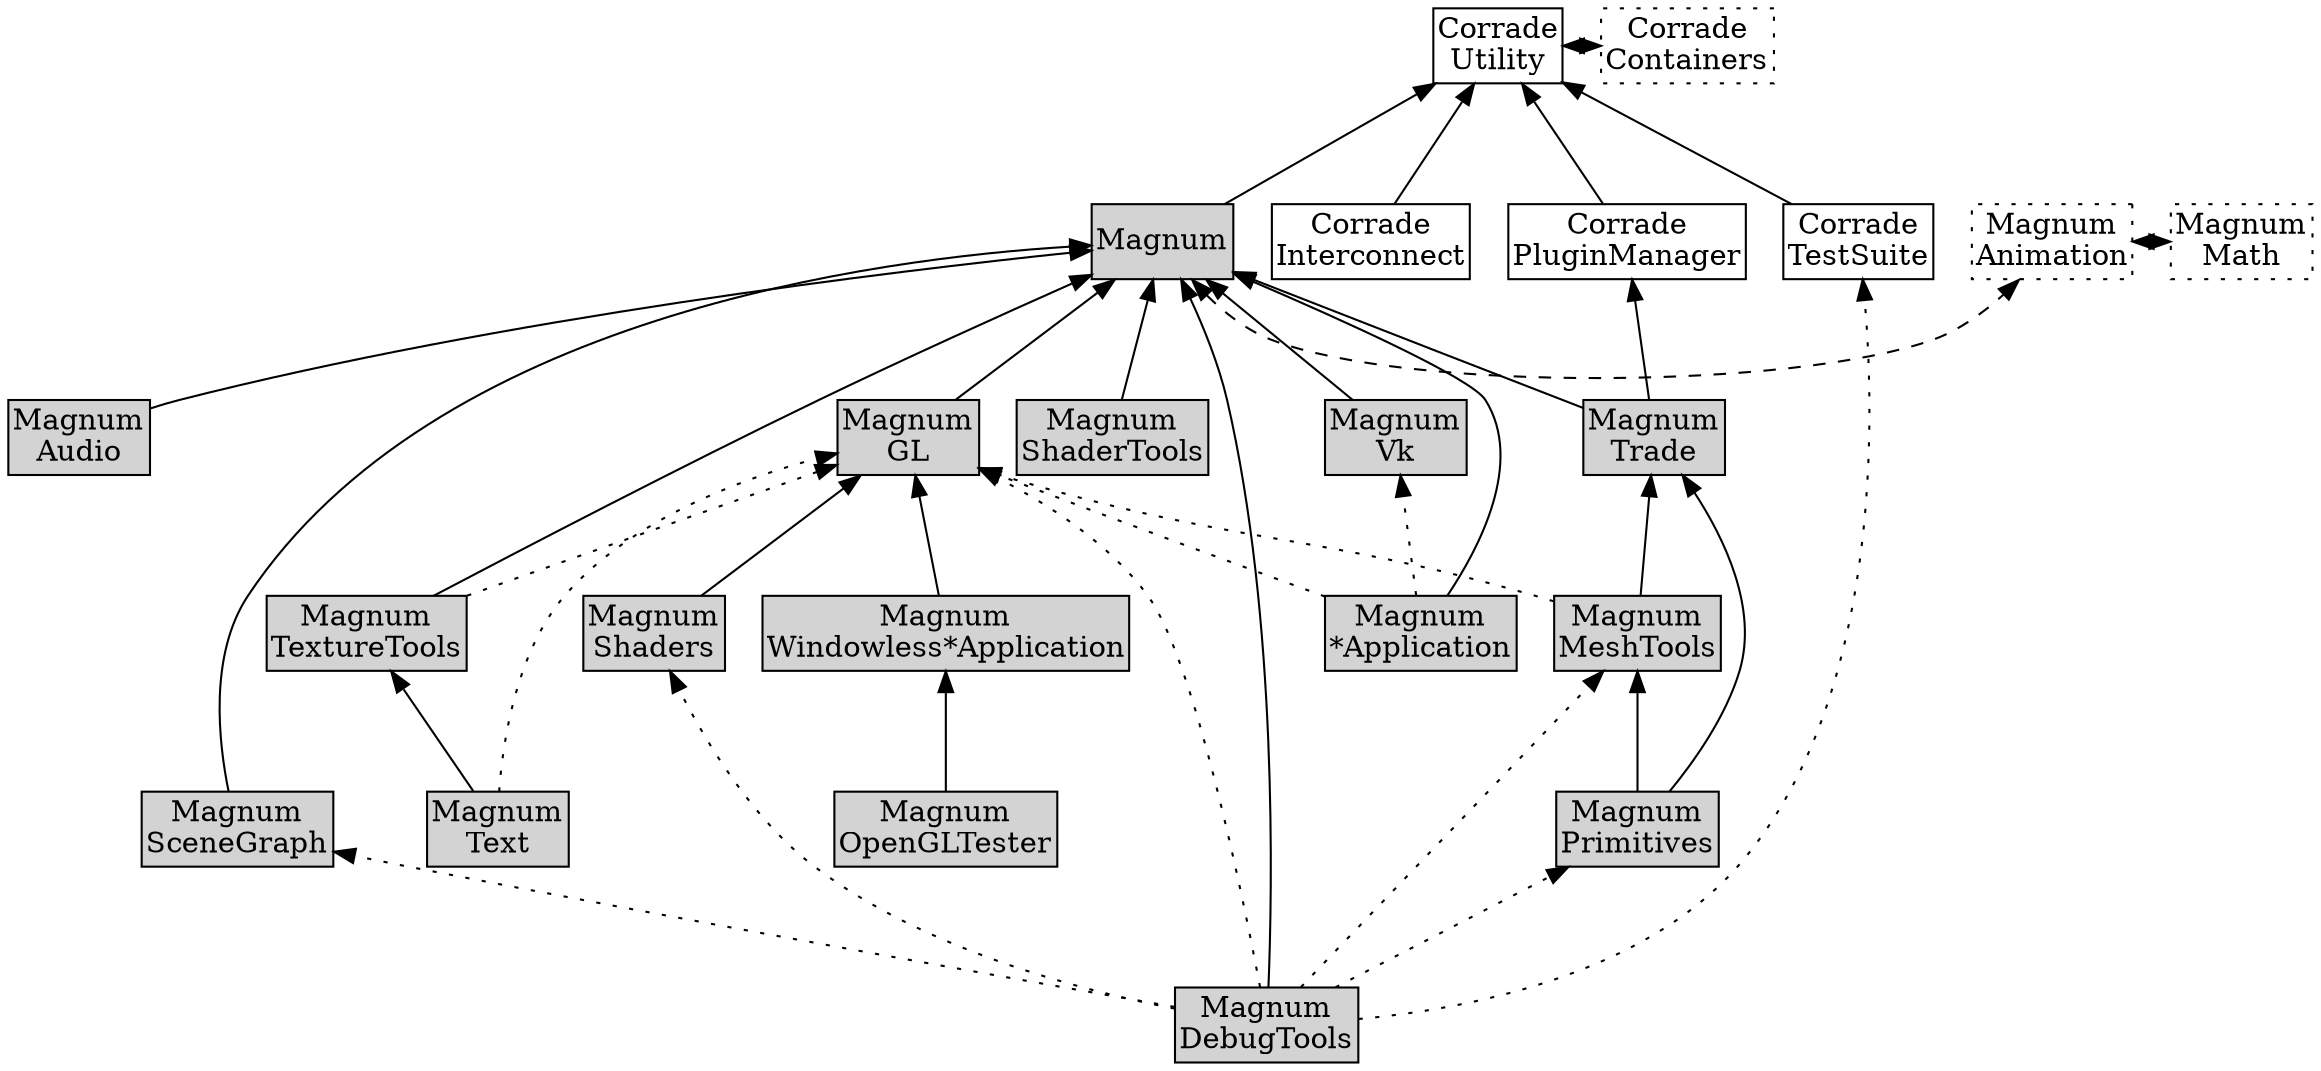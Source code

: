 /*
    This file is part of Magnum.

    Copyright © 2010, 2011, 2012, 2013, 2014, 2015, 2016, 2017, 2018, 2019,
                2020, 2021 Vladimír Vondruš <mosra@centrum.cz>

    Permission is hereby granted, free of charge, to any person obtaining a
    copy of this software and associated documentation files (the "Software"),
    to deal in the Software without restriction, including without limitation
    the rights to use, copy, modify, merge, publish, distribute, sublicense,
    and/or sell copies of the Software, and to permit persons to whom the
    Software is furnished to do so, subject to the following conditions:

    The above copyright notice and this permission notice shall be included
    in all copies or substantial portions of the Software.

    THE SOFTWARE IS PROVIDED "AS IS", WITHOUT WARRANTY OF ANY KIND, EXPRESS OR
    IMPLIED, INCLUDING BUT NOT LIMITED TO THE WARRANTIES OF MERCHANTABILITY,
    FITNESS FOR A PARTICULAR PURPOSE AND NONINFRINGEMENT. IN NO EVENT SHALL
    THE AUTHORS OR COPYRIGHT HOLDERS BE LIABLE FOR ANY CLAIM, DAMAGES OR OTHER
    LIABILITY, WHETHER IN AN ACTION OF CONTRACT, TORT OR OTHERWISE, ARISING
    FROM, OUT OF OR IN CONNECTION WITH THE SOFTWARE OR THE USE OR OTHER
    DEALINGS IN THE SOFTWARE.
*/

digraph "Magnum library dependency order" {
    rankdir=BT
    ranksep=0.8
    node [style=filled shape=rect margin="0.03,0.03"]

    CorradeUtility [style=solid label="Corrade\nUtility" class="m-primary"]
    CorradeContainers [style=solid label="Corrade\nContainers" class="m-primary" style=dotted]
    CorradePluginManager [style=solid label="Corrade\nPluginManager" class="m-info"]
    CorradeInterconnect [style=solid label="Corrade\nInterconnect" class="m-info"]
    CorradeTestSuite [style=solid label="Corrade\nTestSuite" class="m-info"]

    Magnum [class="m-primary"]
    MagnumAnimation [label="Magnum\nAnimation" class="m-primary" style=dotted]
    MagnumAudio [label="Magnum\nAudio" class="m-info"]
    MagnumDebugTools [label="Magnum\nDebugTools" class="m-info"]
    MagnumGL [label="Magnum\nGL" class="m-info"]
    MagnumMath [label="Magnum\nMath" class="m-primary" style=dotted]
    MagnumMeshTools [label="Magnum\nMeshTools" class="m-info"]
    MagnumOpenGLTester [label="Magnum\nOpenGLTester" class="m-info"]
    MagnumPrimitives [label="Magnum\nPrimitives" class="m-info"]
    MagnumSceneGraph [label="Magnum\nSceneGraph" class="m-info"]
    MagnumShaders [label="Magnum\nShaders" class="m-info"]
    MagnumShaderTools [label="Magnum\nShaderTools" class="m-info"]
    MagnumText [label="Magnum\nText" class="m-info"]
    MagnumTextureTools [label="Magnum\nTextureTools" class="m-info"]
    MagnumTrade [label="Magnum\nTrade" class="m-info"]
    MagnumVk [label="Magnum\nVk" class="m-info"]

    MagnumApplication [label="Magnum\n*Application" class="m-info"]
    MagnumWindowlessApplication [label="Magnum\nWindowless*Application" class="m-info"]

    CorradeUtility -> CorradeContainers [dir=both style=dashed class="m-primary"]
    {rank=same CorradeUtility CorradeContainers}
    CorradePluginManager -> CorradeUtility [class="m-info"]
    CorradeInterconnect -> CorradeUtility [class="m-info"]
    CorradeTestSuite -> CorradeUtility [class="m-info"]

    {rank=same Magnum -> MagnumAnimation -> MagnumMath [dir=both style=dashed]}
    Magnum -> CorradeUtility

    MagnumAudio -> Magnum

    MagnumDebugTools -> CorradeTestSuite [style=dotted]
    MagnumDebugTools -> Magnum
    MagnumDebugTools -> MagnumGL [style=dotted]
    MagnumDebugTools -> MagnumMeshTools [style=dotted]
    MagnumDebugTools -> MagnumPrimitives [style=dotted]
    MagnumDebugTools -> MagnumShaders [style=dotted]
    MagnumDebugTools -> MagnumSceneGraph [style=dotted]

    MagnumGL -> Magnum

    MagnumMeshTools -> MagnumTrade
    MagnumMeshTools -> MagnumGL [style=dotted]

    MagnumOpenGLTester -> MagnumWindowlessApplication

    MagnumPrimitives -> MagnumMeshTools
    MagnumPrimitives -> MagnumTrade

    MagnumSceneGraph -> Magnum

    MagnumShaders -> MagnumGL
    MagnumShaderTools -> Magnum

    MagnumText -> MagnumTextureTools
    MagnumText -> MagnumGL [style=dotted]

    MagnumTextureTools -> Magnum
    MagnumTextureTools -> MagnumGL [style=dotted]

    MagnumTrade -> Magnum
    MagnumTrade -> CorradePluginManager

    MagnumVk -> Magnum

    MagnumApplication -> Magnum
    MagnumApplication -> MagnumGL [style=dotted]
    MagnumApplication -> MagnumVk [style=dotted]

    MagnumWindowlessApplication -> MagnumGL
}
